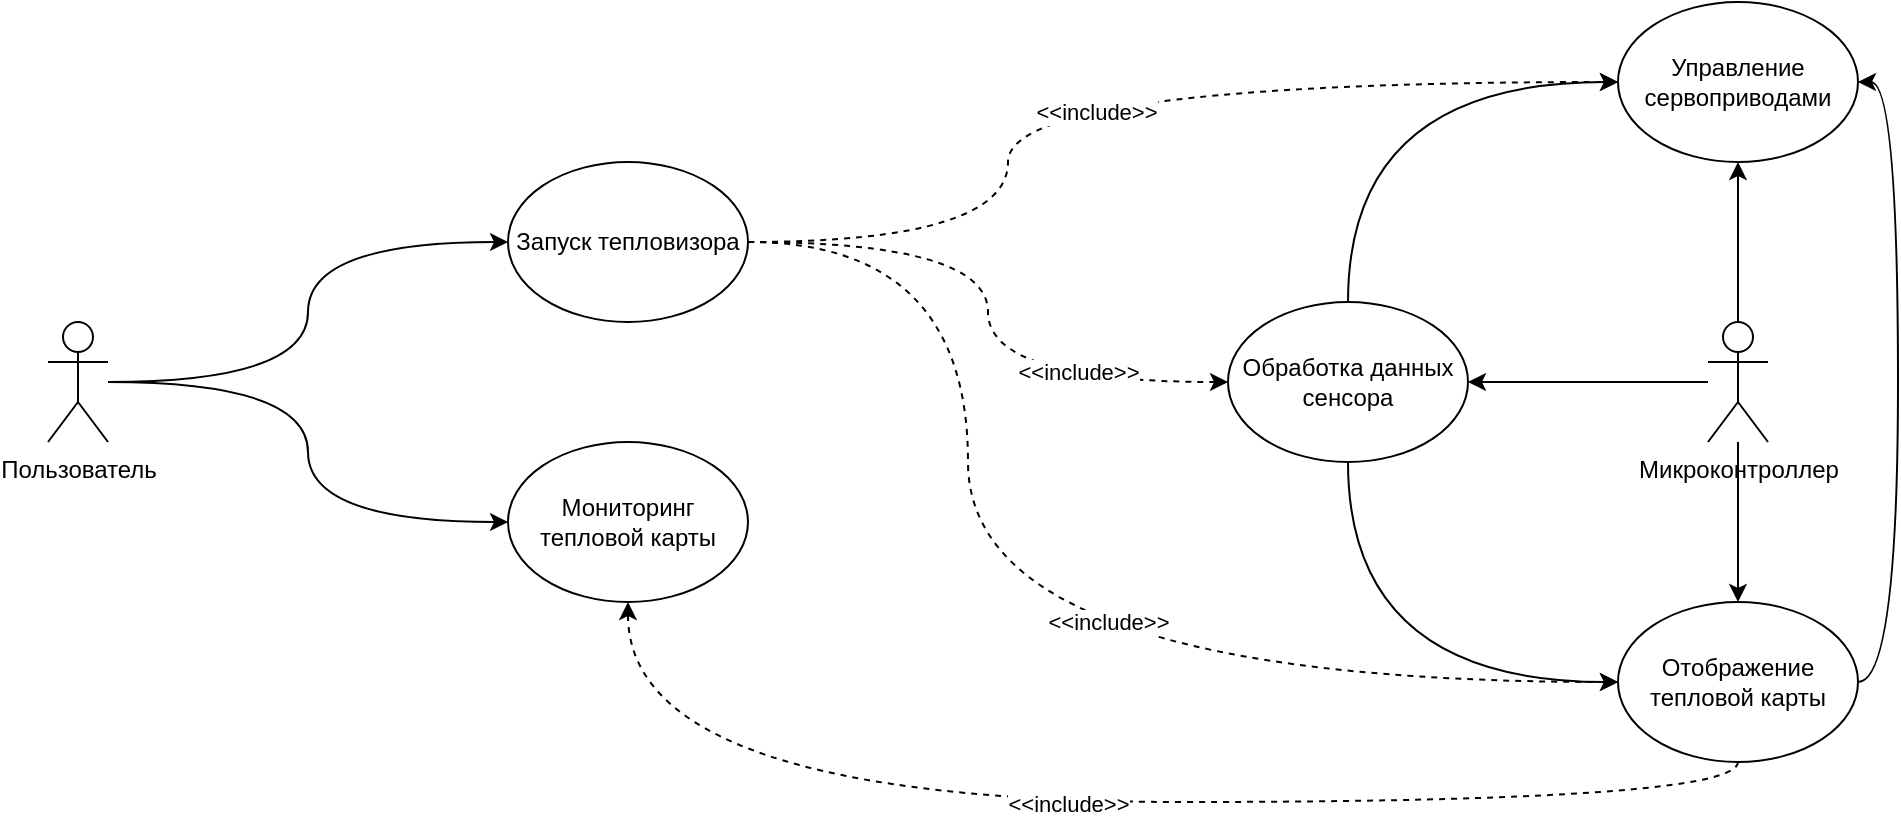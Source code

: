 <mxfile version="25.0.3">
  <diagram name="Страница — 1" id="lKU3onr72MMcPhsUFRtR">
    <mxGraphModel dx="1195" dy="682" grid="1" gridSize="10" guides="1" tooltips="1" connect="1" arrows="1" fold="1" page="1" pageScale="1" pageWidth="827" pageHeight="1169" math="0" shadow="0">
      <root>
        <mxCell id="0" />
        <mxCell id="1" parent="0" />
        <mxCell id="9DJTG4eF34QYmgAZXBlj-6" style="edgeStyle=orthogonalEdgeStyle;rounded=0;orthogonalLoop=1;jettySize=auto;html=1;entryX=0;entryY=0.5;entryDx=0;entryDy=0;curved=1;" edge="1" parent="1" source="9DJTG4eF34QYmgAZXBlj-1" target="9DJTG4eF34QYmgAZXBlj-5">
          <mxGeometry relative="1" as="geometry" />
        </mxCell>
        <mxCell id="9DJTG4eF34QYmgAZXBlj-9" style="edgeStyle=orthogonalEdgeStyle;rounded=0;orthogonalLoop=1;jettySize=auto;html=1;entryX=0;entryY=0.5;entryDx=0;entryDy=0;curved=1;" edge="1" parent="1" source="9DJTG4eF34QYmgAZXBlj-1" target="9DJTG4eF34QYmgAZXBlj-7">
          <mxGeometry relative="1" as="geometry" />
        </mxCell>
        <mxCell id="9DJTG4eF34QYmgAZXBlj-1" value="Пользователь" style="shape=umlActor;verticalLabelPosition=bottom;verticalAlign=top;html=1;outlineConnect=0;" vertex="1" parent="1">
          <mxGeometry x="460" y="500" width="30" height="60" as="geometry" />
        </mxCell>
        <mxCell id="9DJTG4eF34QYmgAZXBlj-13" style="edgeStyle=orthogonalEdgeStyle;rounded=0;orthogonalLoop=1;jettySize=auto;html=1;entryX=1;entryY=0.5;entryDx=0;entryDy=0;" edge="1" parent="1" source="9DJTG4eF34QYmgAZXBlj-2" target="9DJTG4eF34QYmgAZXBlj-12">
          <mxGeometry relative="1" as="geometry" />
        </mxCell>
        <mxCell id="9DJTG4eF34QYmgAZXBlj-14" style="edgeStyle=orthogonalEdgeStyle;rounded=0;orthogonalLoop=1;jettySize=auto;html=1;" edge="1" parent="1" source="9DJTG4eF34QYmgAZXBlj-2" target="9DJTG4eF34QYmgAZXBlj-10">
          <mxGeometry relative="1" as="geometry" />
        </mxCell>
        <mxCell id="9DJTG4eF34QYmgAZXBlj-15" style="edgeStyle=orthogonalEdgeStyle;rounded=0;orthogonalLoop=1;jettySize=auto;html=1;" edge="1" parent="1" source="9DJTG4eF34QYmgAZXBlj-2" target="9DJTG4eF34QYmgAZXBlj-11">
          <mxGeometry relative="1" as="geometry" />
        </mxCell>
        <mxCell id="9DJTG4eF34QYmgAZXBlj-2" value="Микроконтроллер" style="shape=umlActor;verticalLabelPosition=bottom;verticalAlign=top;html=1;outlineConnect=0;" vertex="1" parent="1">
          <mxGeometry x="1290" y="500" width="30" height="60" as="geometry" />
        </mxCell>
        <mxCell id="9DJTG4eF34QYmgAZXBlj-16" style="edgeStyle=orthogonalEdgeStyle;rounded=0;orthogonalLoop=1;jettySize=auto;html=1;curved=1;dashed=1;" edge="1" parent="1" source="9DJTG4eF34QYmgAZXBlj-5" target="9DJTG4eF34QYmgAZXBlj-10">
          <mxGeometry relative="1" as="geometry">
            <Array as="points">
              <mxPoint x="940" y="460" />
              <mxPoint x="940" y="380" />
            </Array>
          </mxGeometry>
        </mxCell>
        <mxCell id="9DJTG4eF34QYmgAZXBlj-19" value="&amp;lt;&amp;lt;include&amp;gt;&amp;gt;" style="edgeLabel;html=1;align=center;verticalAlign=middle;resizable=0;points=[];" vertex="1" connectable="0" parent="9DJTG4eF34QYmgAZXBlj-16">
          <mxGeometry x="-0.016" y="-15" relative="1" as="geometry">
            <mxPoint as="offset" />
          </mxGeometry>
        </mxCell>
        <mxCell id="9DJTG4eF34QYmgAZXBlj-17" style="edgeStyle=orthogonalEdgeStyle;rounded=0;orthogonalLoop=1;jettySize=auto;html=1;curved=1;dashed=1;" edge="1" parent="1" source="9DJTG4eF34QYmgAZXBlj-5" target="9DJTG4eF34QYmgAZXBlj-12">
          <mxGeometry relative="1" as="geometry" />
        </mxCell>
        <mxCell id="9DJTG4eF34QYmgAZXBlj-20" value="&amp;lt;&amp;lt;include&amp;gt;&amp;gt;" style="edgeLabel;html=1;align=center;verticalAlign=middle;resizable=0;points=[];" vertex="1" connectable="0" parent="9DJTG4eF34QYmgAZXBlj-17">
          <mxGeometry x="0.516" y="5" relative="1" as="geometry">
            <mxPoint as="offset" />
          </mxGeometry>
        </mxCell>
        <mxCell id="9DJTG4eF34QYmgAZXBlj-18" style="edgeStyle=orthogonalEdgeStyle;rounded=0;orthogonalLoop=1;jettySize=auto;html=1;entryX=0;entryY=0.5;entryDx=0;entryDy=0;curved=1;dashed=1;" edge="1" parent="1" source="9DJTG4eF34QYmgAZXBlj-5" target="9DJTG4eF34QYmgAZXBlj-11">
          <mxGeometry relative="1" as="geometry">
            <Array as="points">
              <mxPoint x="920" y="460" />
              <mxPoint x="920" y="680" />
            </Array>
          </mxGeometry>
        </mxCell>
        <mxCell id="9DJTG4eF34QYmgAZXBlj-21" value="&amp;lt;&amp;lt;include&amp;gt;&amp;gt;" style="edgeLabel;html=1;align=center;verticalAlign=middle;resizable=0;points=[];" vertex="1" connectable="0" parent="9DJTG4eF34QYmgAZXBlj-18">
          <mxGeometry x="0.221" y="30" relative="1" as="geometry">
            <mxPoint as="offset" />
          </mxGeometry>
        </mxCell>
        <mxCell id="9DJTG4eF34QYmgAZXBlj-5" value="Запуск тепловизора" style="ellipse;whiteSpace=wrap;html=1;" vertex="1" parent="1">
          <mxGeometry x="690" y="420" width="120" height="80" as="geometry" />
        </mxCell>
        <mxCell id="9DJTG4eF34QYmgAZXBlj-7" value="Мониторинг тепловой карты" style="ellipse;whiteSpace=wrap;html=1;" vertex="1" parent="1">
          <mxGeometry x="690" y="560" width="120" height="80" as="geometry" />
        </mxCell>
        <mxCell id="9DJTG4eF34QYmgAZXBlj-10" value="Управление сервоприводами" style="ellipse;whiteSpace=wrap;html=1;" vertex="1" parent="1">
          <mxGeometry x="1245" y="340" width="120" height="80" as="geometry" />
        </mxCell>
        <mxCell id="9DJTG4eF34QYmgAZXBlj-26" style="edgeStyle=orthogonalEdgeStyle;rounded=0;orthogonalLoop=1;jettySize=auto;html=1;entryX=1;entryY=0.5;entryDx=0;entryDy=0;exitX=1;exitY=0.5;exitDx=0;exitDy=0;curved=1;" edge="1" parent="1" source="9DJTG4eF34QYmgAZXBlj-11" target="9DJTG4eF34QYmgAZXBlj-10">
          <mxGeometry relative="1" as="geometry" />
        </mxCell>
        <mxCell id="9DJTG4eF34QYmgAZXBlj-28" style="edgeStyle=orthogonalEdgeStyle;rounded=0;orthogonalLoop=1;jettySize=auto;html=1;entryX=0.5;entryY=1;entryDx=0;entryDy=0;exitX=0.5;exitY=1;exitDx=0;exitDy=0;curved=1;dashed=1;" edge="1" parent="1" source="9DJTG4eF34QYmgAZXBlj-11" target="9DJTG4eF34QYmgAZXBlj-7">
          <mxGeometry relative="1" as="geometry" />
        </mxCell>
        <mxCell id="9DJTG4eF34QYmgAZXBlj-29" value="&amp;lt;&amp;lt;include&amp;gt;&amp;gt;" style="edgeLabel;html=1;align=center;verticalAlign=middle;resizable=0;points=[];" vertex="1" connectable="0" parent="9DJTG4eF34QYmgAZXBlj-28">
          <mxGeometry x="0.052" y="1" relative="1" as="geometry">
            <mxPoint as="offset" />
          </mxGeometry>
        </mxCell>
        <mxCell id="9DJTG4eF34QYmgAZXBlj-11" value="Отображение тепловой карты" style="ellipse;whiteSpace=wrap;html=1;" vertex="1" parent="1">
          <mxGeometry x="1245" y="640" width="120" height="80" as="geometry" />
        </mxCell>
        <mxCell id="9DJTG4eF34QYmgAZXBlj-23" style="edgeStyle=orthogonalEdgeStyle;rounded=0;orthogonalLoop=1;jettySize=auto;html=1;entryX=0;entryY=0.5;entryDx=0;entryDy=0;curved=1;exitX=0.5;exitY=0;exitDx=0;exitDy=0;" edge="1" parent="1" source="9DJTG4eF34QYmgAZXBlj-12" target="9DJTG4eF34QYmgAZXBlj-10">
          <mxGeometry relative="1" as="geometry" />
        </mxCell>
        <mxCell id="9DJTG4eF34QYmgAZXBlj-24" style="edgeStyle=orthogonalEdgeStyle;rounded=0;orthogonalLoop=1;jettySize=auto;html=1;entryX=0;entryY=0.5;entryDx=0;entryDy=0;curved=1;exitX=0.5;exitY=1;exitDx=0;exitDy=0;" edge="1" parent="1" source="9DJTG4eF34QYmgAZXBlj-12" target="9DJTG4eF34QYmgAZXBlj-11">
          <mxGeometry relative="1" as="geometry" />
        </mxCell>
        <mxCell id="9DJTG4eF34QYmgAZXBlj-12" value="Обработка данных сенсора" style="ellipse;whiteSpace=wrap;html=1;" vertex="1" parent="1">
          <mxGeometry x="1050" y="490" width="120" height="80" as="geometry" />
        </mxCell>
      </root>
    </mxGraphModel>
  </diagram>
</mxfile>
